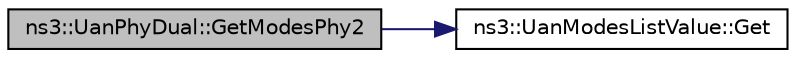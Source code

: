 digraph "ns3::UanPhyDual::GetModesPhy2"
{
 // LATEX_PDF_SIZE
  edge [fontname="Helvetica",fontsize="10",labelfontname="Helvetica",labelfontsize="10"];
  node [fontname="Helvetica",fontsize="10",shape=record];
  rankdir="LR";
  Node1 [label="ns3::UanPhyDual::GetModesPhy2",height=0.2,width=0.4,color="black", fillcolor="grey75", style="filled", fontcolor="black",tooltip="Get the list of available modes."];
  Node1 -> Node2 [color="midnightblue",fontsize="10",style="solid",fontname="Helvetica"];
  Node2 [label="ns3::UanModesListValue::Get",height=0.2,width=0.4,color="black", fillcolor="white", style="filled",URL="$classns3_1_1_uan_modes_list_value.html#a0957d1c4b5766726551ab46f7ddb5b6c",tooltip=" "];
}
